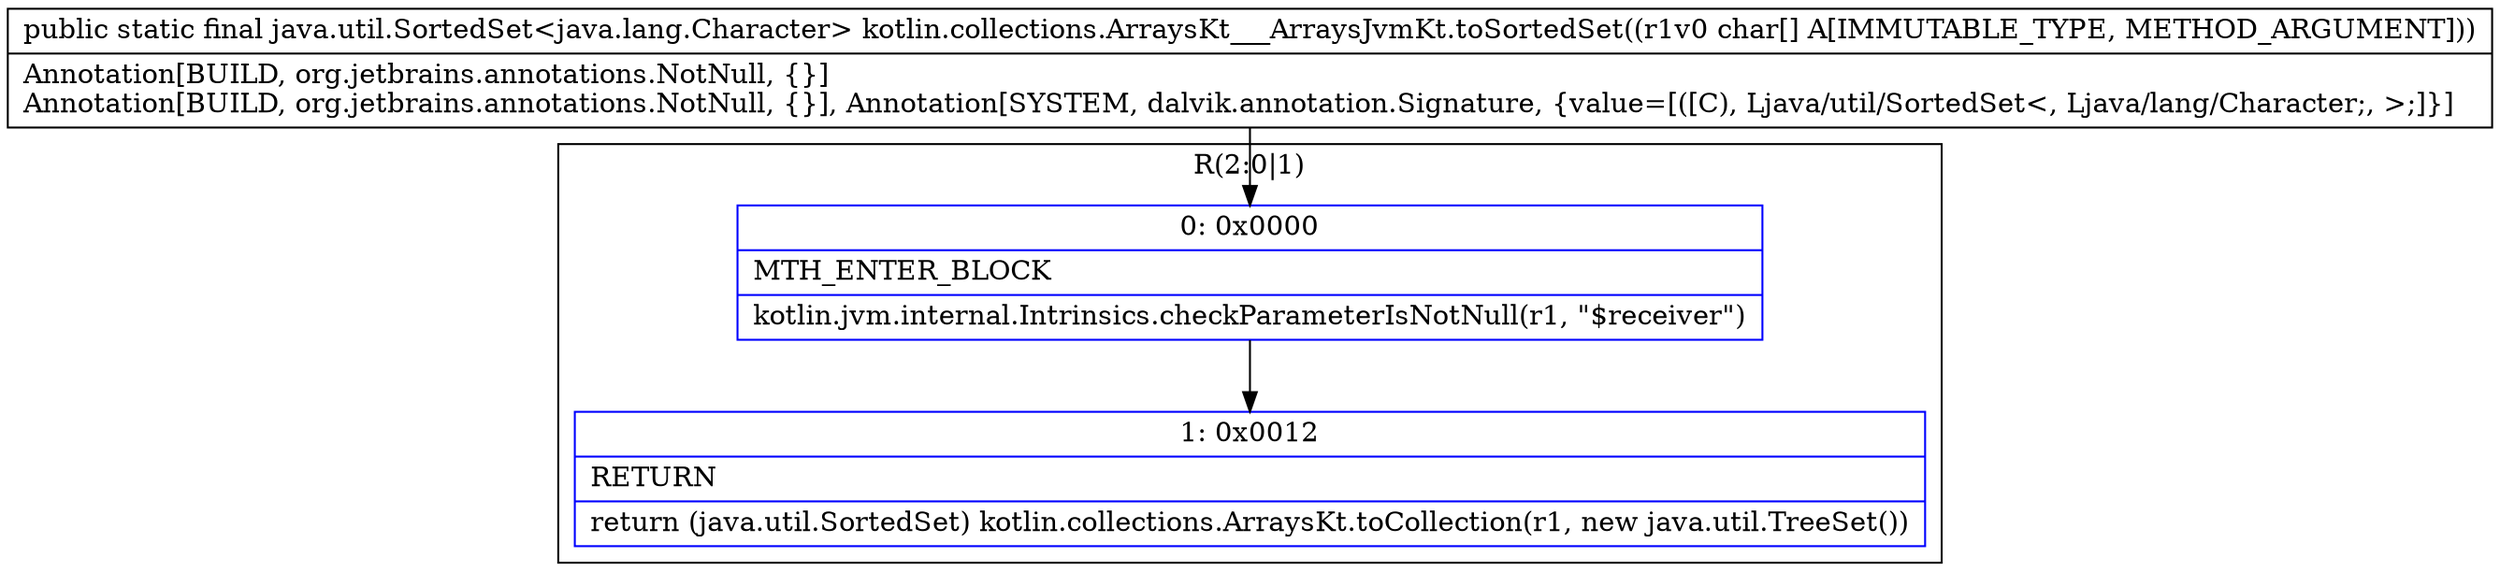digraph "CFG forkotlin.collections.ArraysKt___ArraysJvmKt.toSortedSet([C)Ljava\/util\/SortedSet;" {
subgraph cluster_Region_1641703717 {
label = "R(2:0|1)";
node [shape=record,color=blue];
Node_0 [shape=record,label="{0\:\ 0x0000|MTH_ENTER_BLOCK\l|kotlin.jvm.internal.Intrinsics.checkParameterIsNotNull(r1, \"$receiver\")\l}"];
Node_1 [shape=record,label="{1\:\ 0x0012|RETURN\l|return (java.util.SortedSet) kotlin.collections.ArraysKt.toCollection(r1, new java.util.TreeSet())\l}"];
}
MethodNode[shape=record,label="{public static final java.util.SortedSet\<java.lang.Character\> kotlin.collections.ArraysKt___ArraysJvmKt.toSortedSet((r1v0 char[] A[IMMUTABLE_TYPE, METHOD_ARGUMENT]))  | Annotation[BUILD, org.jetbrains.annotations.NotNull, \{\}]\lAnnotation[BUILD, org.jetbrains.annotations.NotNull, \{\}], Annotation[SYSTEM, dalvik.annotation.Signature, \{value=[([C), Ljava\/util\/SortedSet\<, Ljava\/lang\/Character;, \>;]\}]\l}"];
MethodNode -> Node_0;
Node_0 -> Node_1;
}

